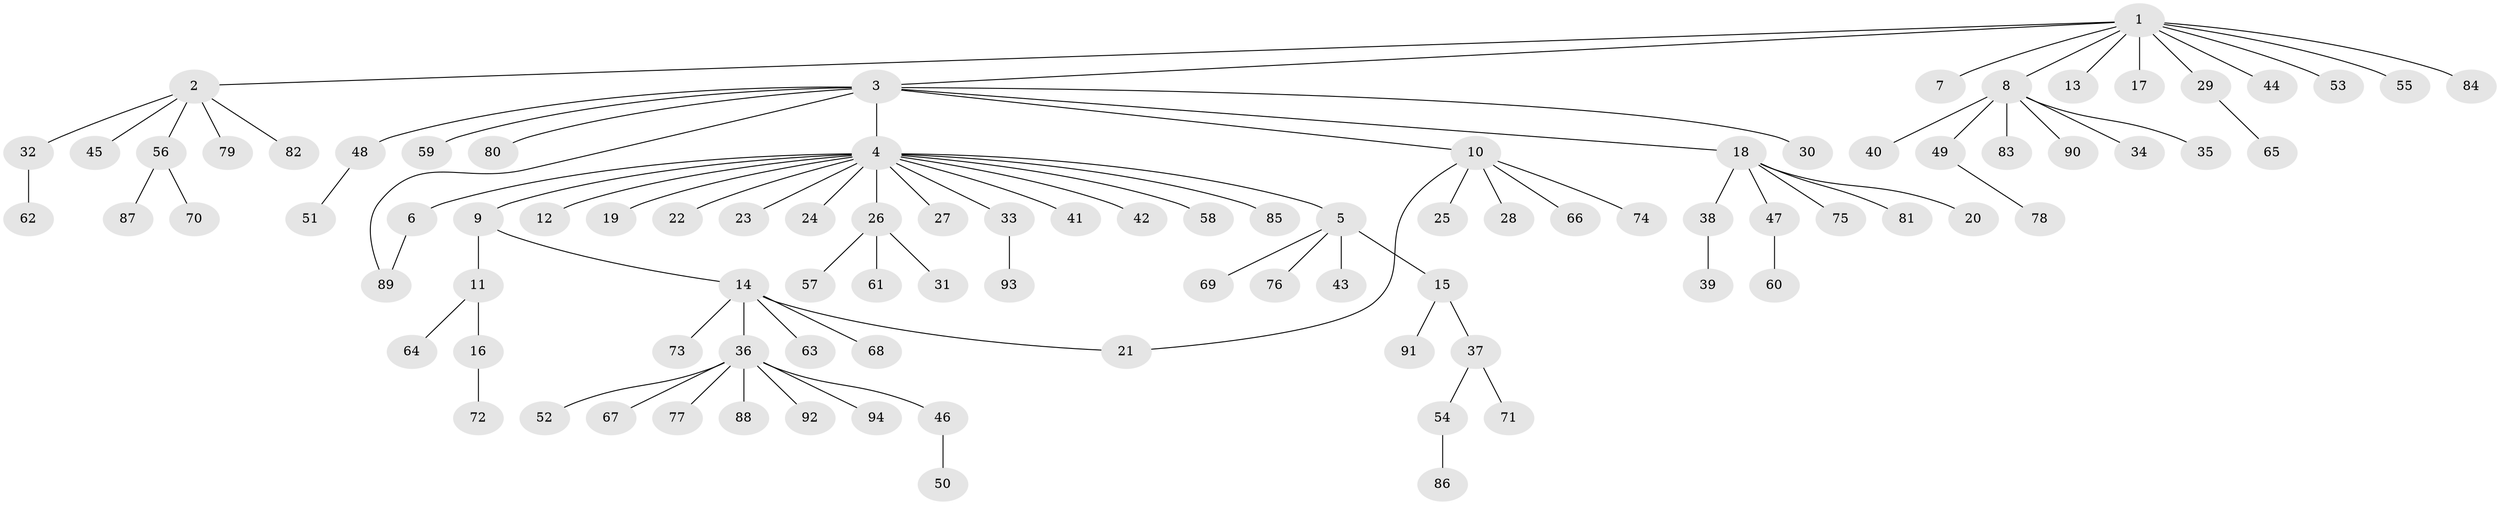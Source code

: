 // coarse degree distribution, {10: 0.013888888888888888, 5: 0.05555555555555555, 9: 0.013888888888888888, 17: 0.013888888888888888, 4: 0.013888888888888888, 2: 0.1111111111111111, 1: 0.7361111111111112, 7: 0.027777777777777776, 3: 0.013888888888888888}
// Generated by graph-tools (version 1.1) at 2025/41/03/06/25 10:41:49]
// undirected, 94 vertices, 95 edges
graph export_dot {
graph [start="1"]
  node [color=gray90,style=filled];
  1;
  2;
  3;
  4;
  5;
  6;
  7;
  8;
  9;
  10;
  11;
  12;
  13;
  14;
  15;
  16;
  17;
  18;
  19;
  20;
  21;
  22;
  23;
  24;
  25;
  26;
  27;
  28;
  29;
  30;
  31;
  32;
  33;
  34;
  35;
  36;
  37;
  38;
  39;
  40;
  41;
  42;
  43;
  44;
  45;
  46;
  47;
  48;
  49;
  50;
  51;
  52;
  53;
  54;
  55;
  56;
  57;
  58;
  59;
  60;
  61;
  62;
  63;
  64;
  65;
  66;
  67;
  68;
  69;
  70;
  71;
  72;
  73;
  74;
  75;
  76;
  77;
  78;
  79;
  80;
  81;
  82;
  83;
  84;
  85;
  86;
  87;
  88;
  89;
  90;
  91;
  92;
  93;
  94;
  1 -- 2;
  1 -- 3;
  1 -- 7;
  1 -- 8;
  1 -- 13;
  1 -- 17;
  1 -- 29;
  1 -- 44;
  1 -- 53;
  1 -- 55;
  1 -- 84;
  2 -- 32;
  2 -- 45;
  2 -- 56;
  2 -- 79;
  2 -- 82;
  3 -- 4;
  3 -- 10;
  3 -- 18;
  3 -- 30;
  3 -- 48;
  3 -- 59;
  3 -- 80;
  3 -- 89;
  4 -- 5;
  4 -- 6;
  4 -- 9;
  4 -- 12;
  4 -- 19;
  4 -- 22;
  4 -- 23;
  4 -- 24;
  4 -- 26;
  4 -- 27;
  4 -- 33;
  4 -- 41;
  4 -- 42;
  4 -- 58;
  4 -- 85;
  5 -- 15;
  5 -- 43;
  5 -- 69;
  5 -- 76;
  6 -- 89;
  8 -- 34;
  8 -- 35;
  8 -- 40;
  8 -- 49;
  8 -- 83;
  8 -- 90;
  9 -- 11;
  9 -- 14;
  10 -- 21;
  10 -- 25;
  10 -- 28;
  10 -- 66;
  10 -- 74;
  11 -- 16;
  11 -- 64;
  14 -- 21;
  14 -- 36;
  14 -- 63;
  14 -- 68;
  14 -- 73;
  15 -- 37;
  15 -- 91;
  16 -- 72;
  18 -- 20;
  18 -- 38;
  18 -- 47;
  18 -- 75;
  18 -- 81;
  26 -- 31;
  26 -- 57;
  26 -- 61;
  29 -- 65;
  32 -- 62;
  33 -- 93;
  36 -- 46;
  36 -- 52;
  36 -- 67;
  36 -- 77;
  36 -- 88;
  36 -- 92;
  36 -- 94;
  37 -- 54;
  37 -- 71;
  38 -- 39;
  46 -- 50;
  47 -- 60;
  48 -- 51;
  49 -- 78;
  54 -- 86;
  56 -- 70;
  56 -- 87;
}
